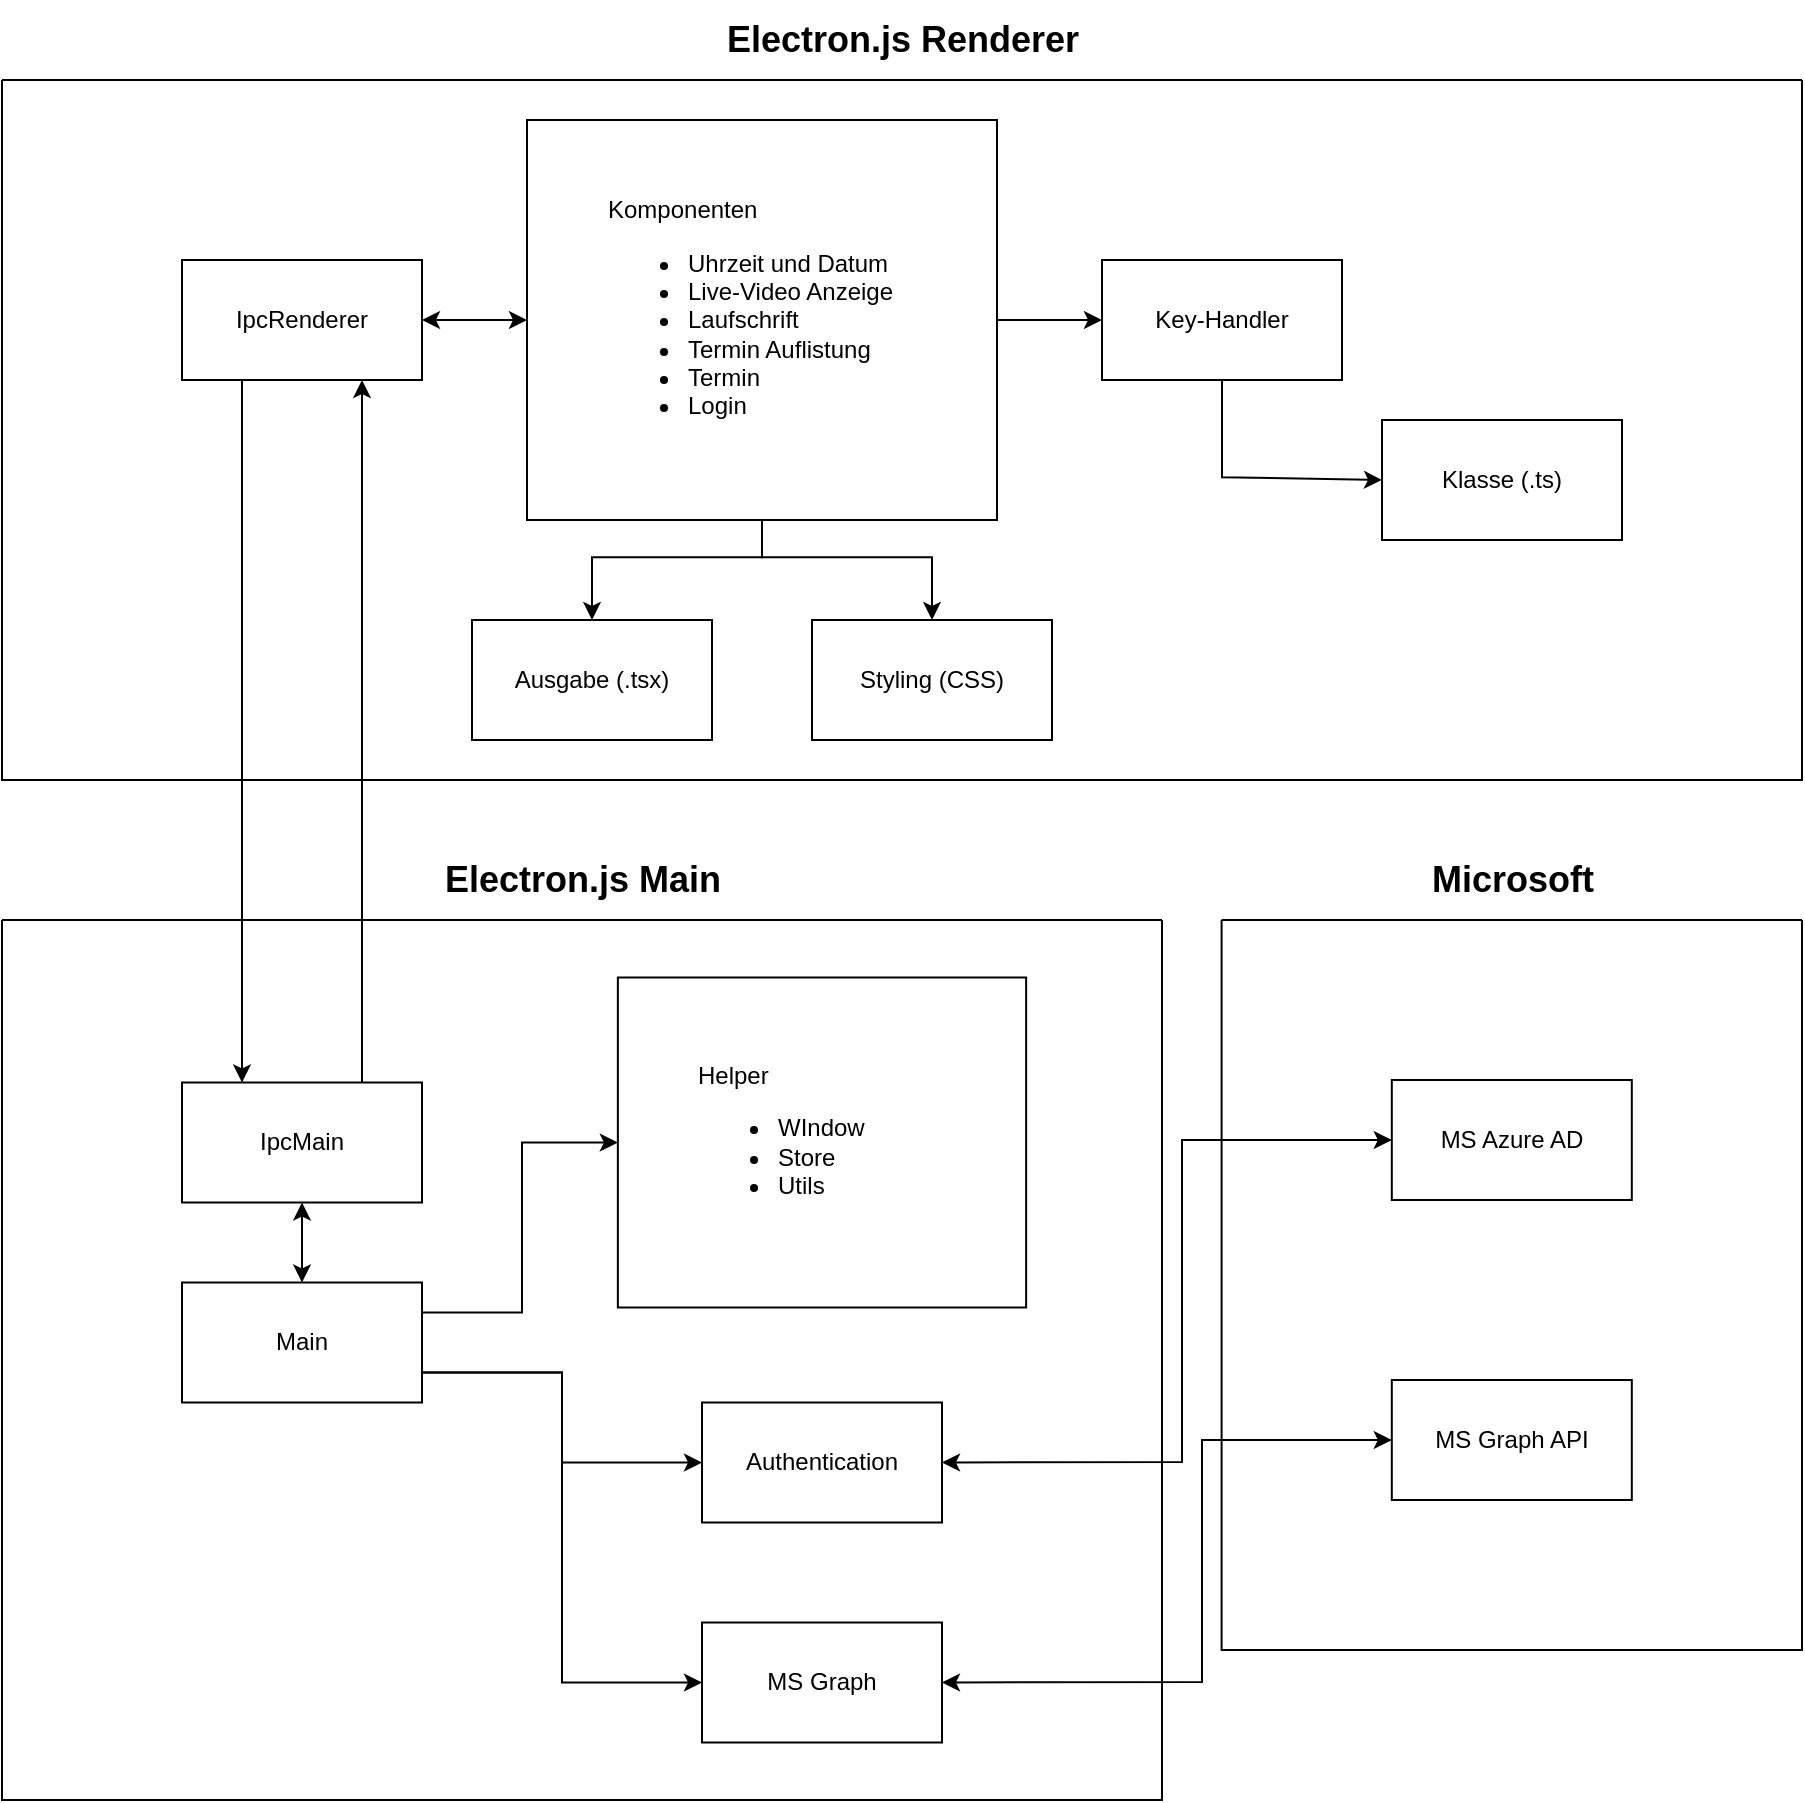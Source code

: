 <mxfile version="24.2.2" type="device">
  <diagram name="Seite-1" id="cadCs91HXHujPSRrKrUA">
    <mxGraphModel dx="3267" dy="1332" grid="1" gridSize="10" guides="1" tooltips="1" connect="1" arrows="1" fold="1" page="1" pageScale="1" pageWidth="827" pageHeight="1169" math="0" shadow="0">
      <root>
        <mxCell id="0" />
        <mxCell id="1" parent="0" />
        <mxCell id="VHH9FB-3NXA1LEfDJUij-4" value="Electron.js Renderer" style="text;html=1;align=center;verticalAlign=middle;resizable=0;points=[];autosize=1;strokeColor=none;fillColor=none;labelBackgroundColor=none;fontSize=18;fontStyle=1" vertex="1" parent="1">
          <mxGeometry x="115" y="130" width="190" height="40" as="geometry" />
        </mxCell>
        <mxCell id="VHH9FB-3NXA1LEfDJUij-12" value="" style="swimlane;startSize=0;" vertex="1" parent="1">
          <mxGeometry x="-240" y="170" width="900" height="350" as="geometry" />
        </mxCell>
        <mxCell id="VHH9FB-3NXA1LEfDJUij-5" value="Komponenten&lt;div&gt;&lt;ul&gt;&lt;li&gt;Uhrzeit und Datum&lt;/li&gt;&lt;li style=&quot;text-align: left;&quot;&gt;Live-Video Anzeige&lt;/li&gt;&lt;li style=&quot;text-align: left;&quot;&gt;Laufschrift&lt;/li&gt;&lt;li style=&quot;text-align: left;&quot;&gt;Termin Auflistung&lt;/li&gt;&lt;li style=&quot;text-align: left;&quot;&gt;Termin&lt;/li&gt;&lt;li style=&quot;text-align: left;&quot;&gt;Login&lt;/li&gt;&lt;/ul&gt;&lt;/div&gt;" style="rounded=0;whiteSpace=wrap;html=1;align=left;spacing=40;" vertex="1" parent="VHH9FB-3NXA1LEfDJUij-12">
          <mxGeometry x="262.5" y="20" width="235" height="200" as="geometry" />
        </mxCell>
        <mxCell id="VHH9FB-3NXA1LEfDJUij-14" value="Key-Handler" style="rounded=0;whiteSpace=wrap;html=1;" vertex="1" parent="VHH9FB-3NXA1LEfDJUij-12">
          <mxGeometry x="550" y="90" width="120" height="60" as="geometry" />
        </mxCell>
        <mxCell id="VHH9FB-3NXA1LEfDJUij-33" value="IpcRenderer" style="rounded=0;whiteSpace=wrap;html=1;" vertex="1" parent="VHH9FB-3NXA1LEfDJUij-12">
          <mxGeometry x="90" y="90" width="120" height="60" as="geometry" />
        </mxCell>
        <mxCell id="VHH9FB-3NXA1LEfDJUij-34" value="Ausgabe (.tsx)" style="whiteSpace=wrap;html=1;" vertex="1" parent="VHH9FB-3NXA1LEfDJUij-12">
          <mxGeometry x="235" y="270" width="120" height="60" as="geometry" />
        </mxCell>
        <mxCell id="VHH9FB-3NXA1LEfDJUij-35" value="Styling (CSS)" style="whiteSpace=wrap;html=1;" vertex="1" parent="VHH9FB-3NXA1LEfDJUij-12">
          <mxGeometry x="405" y="270" width="120" height="60" as="geometry" />
        </mxCell>
        <mxCell id="VHH9FB-3NXA1LEfDJUij-36" value="Klasse (.ts)" style="whiteSpace=wrap;html=1;" vertex="1" parent="VHH9FB-3NXA1LEfDJUij-12">
          <mxGeometry x="690" y="170" width="120" height="60" as="geometry" />
        </mxCell>
        <mxCell id="VHH9FB-3NXA1LEfDJUij-41" value="" style="endArrow=classic;html=1;rounded=0;entryX=0;entryY=0.5;entryDx=0;entryDy=0;exitX=0.5;exitY=1;exitDx=0;exitDy=0;" edge="1" parent="VHH9FB-3NXA1LEfDJUij-12" source="VHH9FB-3NXA1LEfDJUij-14" target="VHH9FB-3NXA1LEfDJUij-36">
          <mxGeometry width="50" height="50" relative="1" as="geometry">
            <mxPoint x="480" y="138.61" as="sourcePoint" />
            <mxPoint x="530" y="88.61" as="targetPoint" />
            <Array as="points">
              <mxPoint x="610" y="198.61" />
            </Array>
          </mxGeometry>
        </mxCell>
        <mxCell id="VHH9FB-3NXA1LEfDJUij-42" value="" style="endArrow=classic;html=1;rounded=0;entryX=0;entryY=0.5;entryDx=0;entryDy=0;exitX=1;exitY=0.5;exitDx=0;exitDy=0;" edge="1" parent="VHH9FB-3NXA1LEfDJUij-12" source="VHH9FB-3NXA1LEfDJUij-5" target="VHH9FB-3NXA1LEfDJUij-14">
          <mxGeometry width="50" height="50" relative="1" as="geometry">
            <mxPoint x="480" y="218.61" as="sourcePoint" />
            <mxPoint x="530" y="168.61" as="targetPoint" />
          </mxGeometry>
        </mxCell>
        <mxCell id="VHH9FB-3NXA1LEfDJUij-43" value="" style="endArrow=classic;html=1;rounded=0;exitX=0.5;exitY=1;exitDx=0;exitDy=0;entryX=0.5;entryY=0;entryDx=0;entryDy=0;" edge="1" parent="VHH9FB-3NXA1LEfDJUij-12" source="VHH9FB-3NXA1LEfDJUij-5" target="VHH9FB-3NXA1LEfDJUij-35">
          <mxGeometry width="50" height="50" relative="1" as="geometry">
            <mxPoint x="480" y="218.61" as="sourcePoint" />
            <mxPoint x="530" y="168.61" as="targetPoint" />
            <Array as="points">
              <mxPoint x="380" y="238.61" />
              <mxPoint x="465" y="238.61" />
            </Array>
          </mxGeometry>
        </mxCell>
        <mxCell id="VHH9FB-3NXA1LEfDJUij-44" value="" style="endArrow=classic;html=1;rounded=0;entryX=0.5;entryY=0;entryDx=0;entryDy=0;exitX=0.5;exitY=1;exitDx=0;exitDy=0;" edge="1" parent="VHH9FB-3NXA1LEfDJUij-12" source="VHH9FB-3NXA1LEfDJUij-5" target="VHH9FB-3NXA1LEfDJUij-34">
          <mxGeometry width="50" height="50" relative="1" as="geometry">
            <mxPoint x="480" y="218.61" as="sourcePoint" />
            <mxPoint x="530" y="168.61" as="targetPoint" />
            <Array as="points">
              <mxPoint x="380" y="238.61" />
              <mxPoint x="295" y="238.61" />
            </Array>
          </mxGeometry>
        </mxCell>
        <mxCell id="VHH9FB-3NXA1LEfDJUij-45" value="" style="endArrow=classic;html=1;rounded=0;entryX=1;entryY=0.5;entryDx=0;entryDy=0;exitX=0;exitY=0.5;exitDx=0;exitDy=0;startArrow=classic;startFill=1;" edge="1" parent="VHH9FB-3NXA1LEfDJUij-12" source="VHH9FB-3NXA1LEfDJUij-5" target="VHH9FB-3NXA1LEfDJUij-33">
          <mxGeometry width="50" height="50" relative="1" as="geometry">
            <mxPoint x="280" y="208.61" as="sourcePoint" />
            <mxPoint x="330" y="158.61" as="targetPoint" />
          </mxGeometry>
        </mxCell>
        <mxCell id="VHH9FB-3NXA1LEfDJUij-15" value="Electron.js Main" style="text;html=1;align=center;verticalAlign=middle;resizable=0;points=[];autosize=1;strokeColor=none;fillColor=none;labelBackgroundColor=none;fontSize=18;fontStyle=1" vertex="1" parent="1">
          <mxGeometry x="-25" y="550" width="150" height="40" as="geometry" />
        </mxCell>
        <mxCell id="VHH9FB-3NXA1LEfDJUij-16" value="" style="swimlane;startSize=0;" vertex="1" parent="1">
          <mxGeometry x="-240" y="590" width="580" height="440" as="geometry">
            <mxRectangle x="-240" y="615" width="50" height="40" as="alternateBounds" />
          </mxGeometry>
        </mxCell>
        <mxCell id="VHH9FB-3NXA1LEfDJUij-21" value="Main" style="rounded=0;whiteSpace=wrap;html=1;" vertex="1" parent="VHH9FB-3NXA1LEfDJUij-16">
          <mxGeometry x="90" y="181.25" width="120" height="60" as="geometry" />
        </mxCell>
        <mxCell id="VHH9FB-3NXA1LEfDJUij-22" value="Helper&lt;div&gt;&lt;ul&gt;&lt;li&gt;WIndow&lt;/li&gt;&lt;li&gt;Store&lt;/li&gt;&lt;li&gt;Utils&lt;/li&gt;&lt;/ul&gt;&lt;/div&gt;" style="rounded=0;whiteSpace=wrap;html=1;align=left;spacingLeft=20;spacingBottom=20;spacingRight=20;spacingTop=20;spacing=20;" vertex="1" parent="VHH9FB-3NXA1LEfDJUij-16">
          <mxGeometry x="307.93" y="28.75" width="204.14" height="165" as="geometry" />
        </mxCell>
        <mxCell id="VHH9FB-3NXA1LEfDJUij-37" value="IpcMain" style="whiteSpace=wrap;html=1;" vertex="1" parent="VHH9FB-3NXA1LEfDJUij-16">
          <mxGeometry x="90" y="81.25" width="120" height="60" as="geometry" />
        </mxCell>
        <mxCell id="VHH9FB-3NXA1LEfDJUij-48" value="" style="endArrow=classic;startArrow=classic;html=1;rounded=0;exitX=0.5;exitY=0;exitDx=0;exitDy=0;entryX=0.5;entryY=1;entryDx=0;entryDy=0;" edge="1" parent="VHH9FB-3NXA1LEfDJUij-16" source="VHH9FB-3NXA1LEfDJUij-21" target="VHH9FB-3NXA1LEfDJUij-37">
          <mxGeometry width="50" height="50" relative="1" as="geometry">
            <mxPoint x="300" y="11.25" as="sourcePoint" />
            <mxPoint x="350" y="-38.75" as="targetPoint" />
          </mxGeometry>
        </mxCell>
        <mxCell id="VHH9FB-3NXA1LEfDJUij-49" value="" style="endArrow=classic;html=1;rounded=0;exitX=1;exitY=0.25;exitDx=0;exitDy=0;entryX=0;entryY=0.5;entryDx=0;entryDy=0;" edge="1" parent="VHH9FB-3NXA1LEfDJUij-16" source="VHH9FB-3NXA1LEfDJUij-21" target="VHH9FB-3NXA1LEfDJUij-22">
          <mxGeometry width="50" height="50" relative="1" as="geometry">
            <mxPoint x="340" y="171.25" as="sourcePoint" />
            <mxPoint x="390" y="121.25" as="targetPoint" />
            <Array as="points">
              <mxPoint x="260" y="196.25" />
              <mxPoint x="260" y="111.25" />
            </Array>
          </mxGeometry>
        </mxCell>
        <mxCell id="VHH9FB-3NXA1LEfDJUij-50" value="" style="endArrow=classic;html=1;rounded=0;exitX=1;exitY=0.75;exitDx=0;exitDy=0;entryX=0;entryY=0.5;entryDx=0;entryDy=0;" edge="1" parent="VHH9FB-3NXA1LEfDJUij-16" source="VHH9FB-3NXA1LEfDJUij-21" target="VHH9FB-3NXA1LEfDJUij-51">
          <mxGeometry width="50" height="50" relative="1" as="geometry">
            <mxPoint x="340" y="271.25" as="sourcePoint" />
            <mxPoint x="350" y="268.75" as="targetPoint" />
            <Array as="points">
              <mxPoint x="280" y="226.25" />
              <mxPoint x="280" y="271.25" />
            </Array>
          </mxGeometry>
        </mxCell>
        <mxCell id="VHH9FB-3NXA1LEfDJUij-51" value="Authentication" style="rounded=0;whiteSpace=wrap;html=1;" vertex="1" parent="VHH9FB-3NXA1LEfDJUij-16">
          <mxGeometry x="350.0" y="241.25" width="120" height="60" as="geometry" />
        </mxCell>
        <mxCell id="VHH9FB-3NXA1LEfDJUij-52" value="MS Graph" style="rounded=0;whiteSpace=wrap;html=1;" vertex="1" parent="VHH9FB-3NXA1LEfDJUij-16">
          <mxGeometry x="350.0" y="351.25" width="120" height="60" as="geometry" />
        </mxCell>
        <mxCell id="VHH9FB-3NXA1LEfDJUij-54" value="" style="endArrow=classic;html=1;rounded=0;exitX=1;exitY=0.75;exitDx=0;exitDy=0;entryX=0;entryY=0.5;entryDx=0;entryDy=0;" edge="1" parent="VHH9FB-3NXA1LEfDJUij-16" source="VHH9FB-3NXA1LEfDJUij-21" target="VHH9FB-3NXA1LEfDJUij-52">
          <mxGeometry width="50" height="50" relative="1" as="geometry">
            <mxPoint x="340" y="321.25" as="sourcePoint" />
            <mxPoint x="390" y="271.25" as="targetPoint" />
            <Array as="points">
              <mxPoint x="280" y="226.25" />
              <mxPoint x="280" y="381.25" />
            </Array>
          </mxGeometry>
        </mxCell>
        <mxCell id="VHH9FB-3NXA1LEfDJUij-26" value="" style="swimlane;startSize=0;" vertex="1" parent="1">
          <mxGeometry x="369.8" y="590" width="290.2" height="365" as="geometry" />
        </mxCell>
        <mxCell id="VHH9FB-3NXA1LEfDJUij-27" value="MS Graph API" style="rounded=0;whiteSpace=wrap;html=1;" vertex="1" parent="VHH9FB-3NXA1LEfDJUij-26">
          <mxGeometry x="85.1" y="230" width="120" height="60" as="geometry" />
        </mxCell>
        <mxCell id="VHH9FB-3NXA1LEfDJUij-28" value="MS Azure AD" style="rounded=0;whiteSpace=wrap;html=1;" vertex="1" parent="VHH9FB-3NXA1LEfDJUij-26">
          <mxGeometry x="85.1" y="80" width="120" height="60" as="geometry" />
        </mxCell>
        <mxCell id="VHH9FB-3NXA1LEfDJUij-30" value="Microsoft" style="text;html=1;align=center;verticalAlign=middle;resizable=0;points=[];autosize=1;strokeColor=none;fillColor=none;labelBackgroundColor=none;fontSize=18;fontStyle=1" vertex="1" parent="1">
          <mxGeometry x="464.9" y="550" width="100" height="40" as="geometry" />
        </mxCell>
        <mxCell id="VHH9FB-3NXA1LEfDJUij-46" value="" style="endArrow=classic;startArrow=none;html=1;rounded=0;entryX=0.75;entryY=1;entryDx=0;entryDy=0;exitX=0.75;exitY=0;exitDx=0;exitDy=0;startFill=0;" edge="1" parent="1" source="VHH9FB-3NXA1LEfDJUij-37" target="VHH9FB-3NXA1LEfDJUij-33">
          <mxGeometry width="50" height="50" relative="1" as="geometry">
            <mxPoint x="40" y="510" as="sourcePoint" />
            <mxPoint x="90" y="460" as="targetPoint" />
          </mxGeometry>
        </mxCell>
        <mxCell id="VHH9FB-3NXA1LEfDJUij-55" value="" style="endArrow=classic;html=1;rounded=0;entryX=0;entryY=0.5;entryDx=0;entryDy=0;exitX=1;exitY=0.5;exitDx=0;exitDy=0;startArrow=classic;startFill=1;" edge="1" parent="1" source="VHH9FB-3NXA1LEfDJUij-51" target="VHH9FB-3NXA1LEfDJUij-28">
          <mxGeometry width="50" height="50" relative="1" as="geometry">
            <mxPoint x="240" y="790" as="sourcePoint" />
            <mxPoint x="290" y="740" as="targetPoint" />
            <Array as="points">
              <mxPoint x="350" y="861" />
              <mxPoint x="350" y="700" />
            </Array>
          </mxGeometry>
        </mxCell>
        <mxCell id="VHH9FB-3NXA1LEfDJUij-56" value="" style="endArrow=classic;html=1;rounded=0;entryX=0;entryY=0.5;entryDx=0;entryDy=0;exitX=1;exitY=0.5;exitDx=0;exitDy=0;startArrow=classic;startFill=1;" edge="1" parent="1" source="VHH9FB-3NXA1LEfDJUij-52" target="VHH9FB-3NXA1LEfDJUij-27">
          <mxGeometry width="50" height="50" relative="1" as="geometry">
            <mxPoint x="260" y="850" as="sourcePoint" />
            <mxPoint x="310" y="800" as="targetPoint" />
            <Array as="points">
              <mxPoint x="360" y="971" />
              <mxPoint x="360" y="850" />
            </Array>
          </mxGeometry>
        </mxCell>
        <mxCell id="VHH9FB-3NXA1LEfDJUij-47" value="" style="endArrow=none;startArrow=classic;html=1;rounded=0;entryX=0.25;entryY=1;entryDx=0;entryDy=0;exitX=0.25;exitY=0;exitDx=0;exitDy=0;endFill=0;" edge="1" parent="1" source="VHH9FB-3NXA1LEfDJUij-37" target="VHH9FB-3NXA1LEfDJUij-33">
          <mxGeometry width="50" height="50" relative="1" as="geometry">
            <mxPoint x="-120" y="719" as="sourcePoint" />
            <mxPoint x="-120" y="310" as="targetPoint" />
          </mxGeometry>
        </mxCell>
      </root>
    </mxGraphModel>
  </diagram>
</mxfile>
